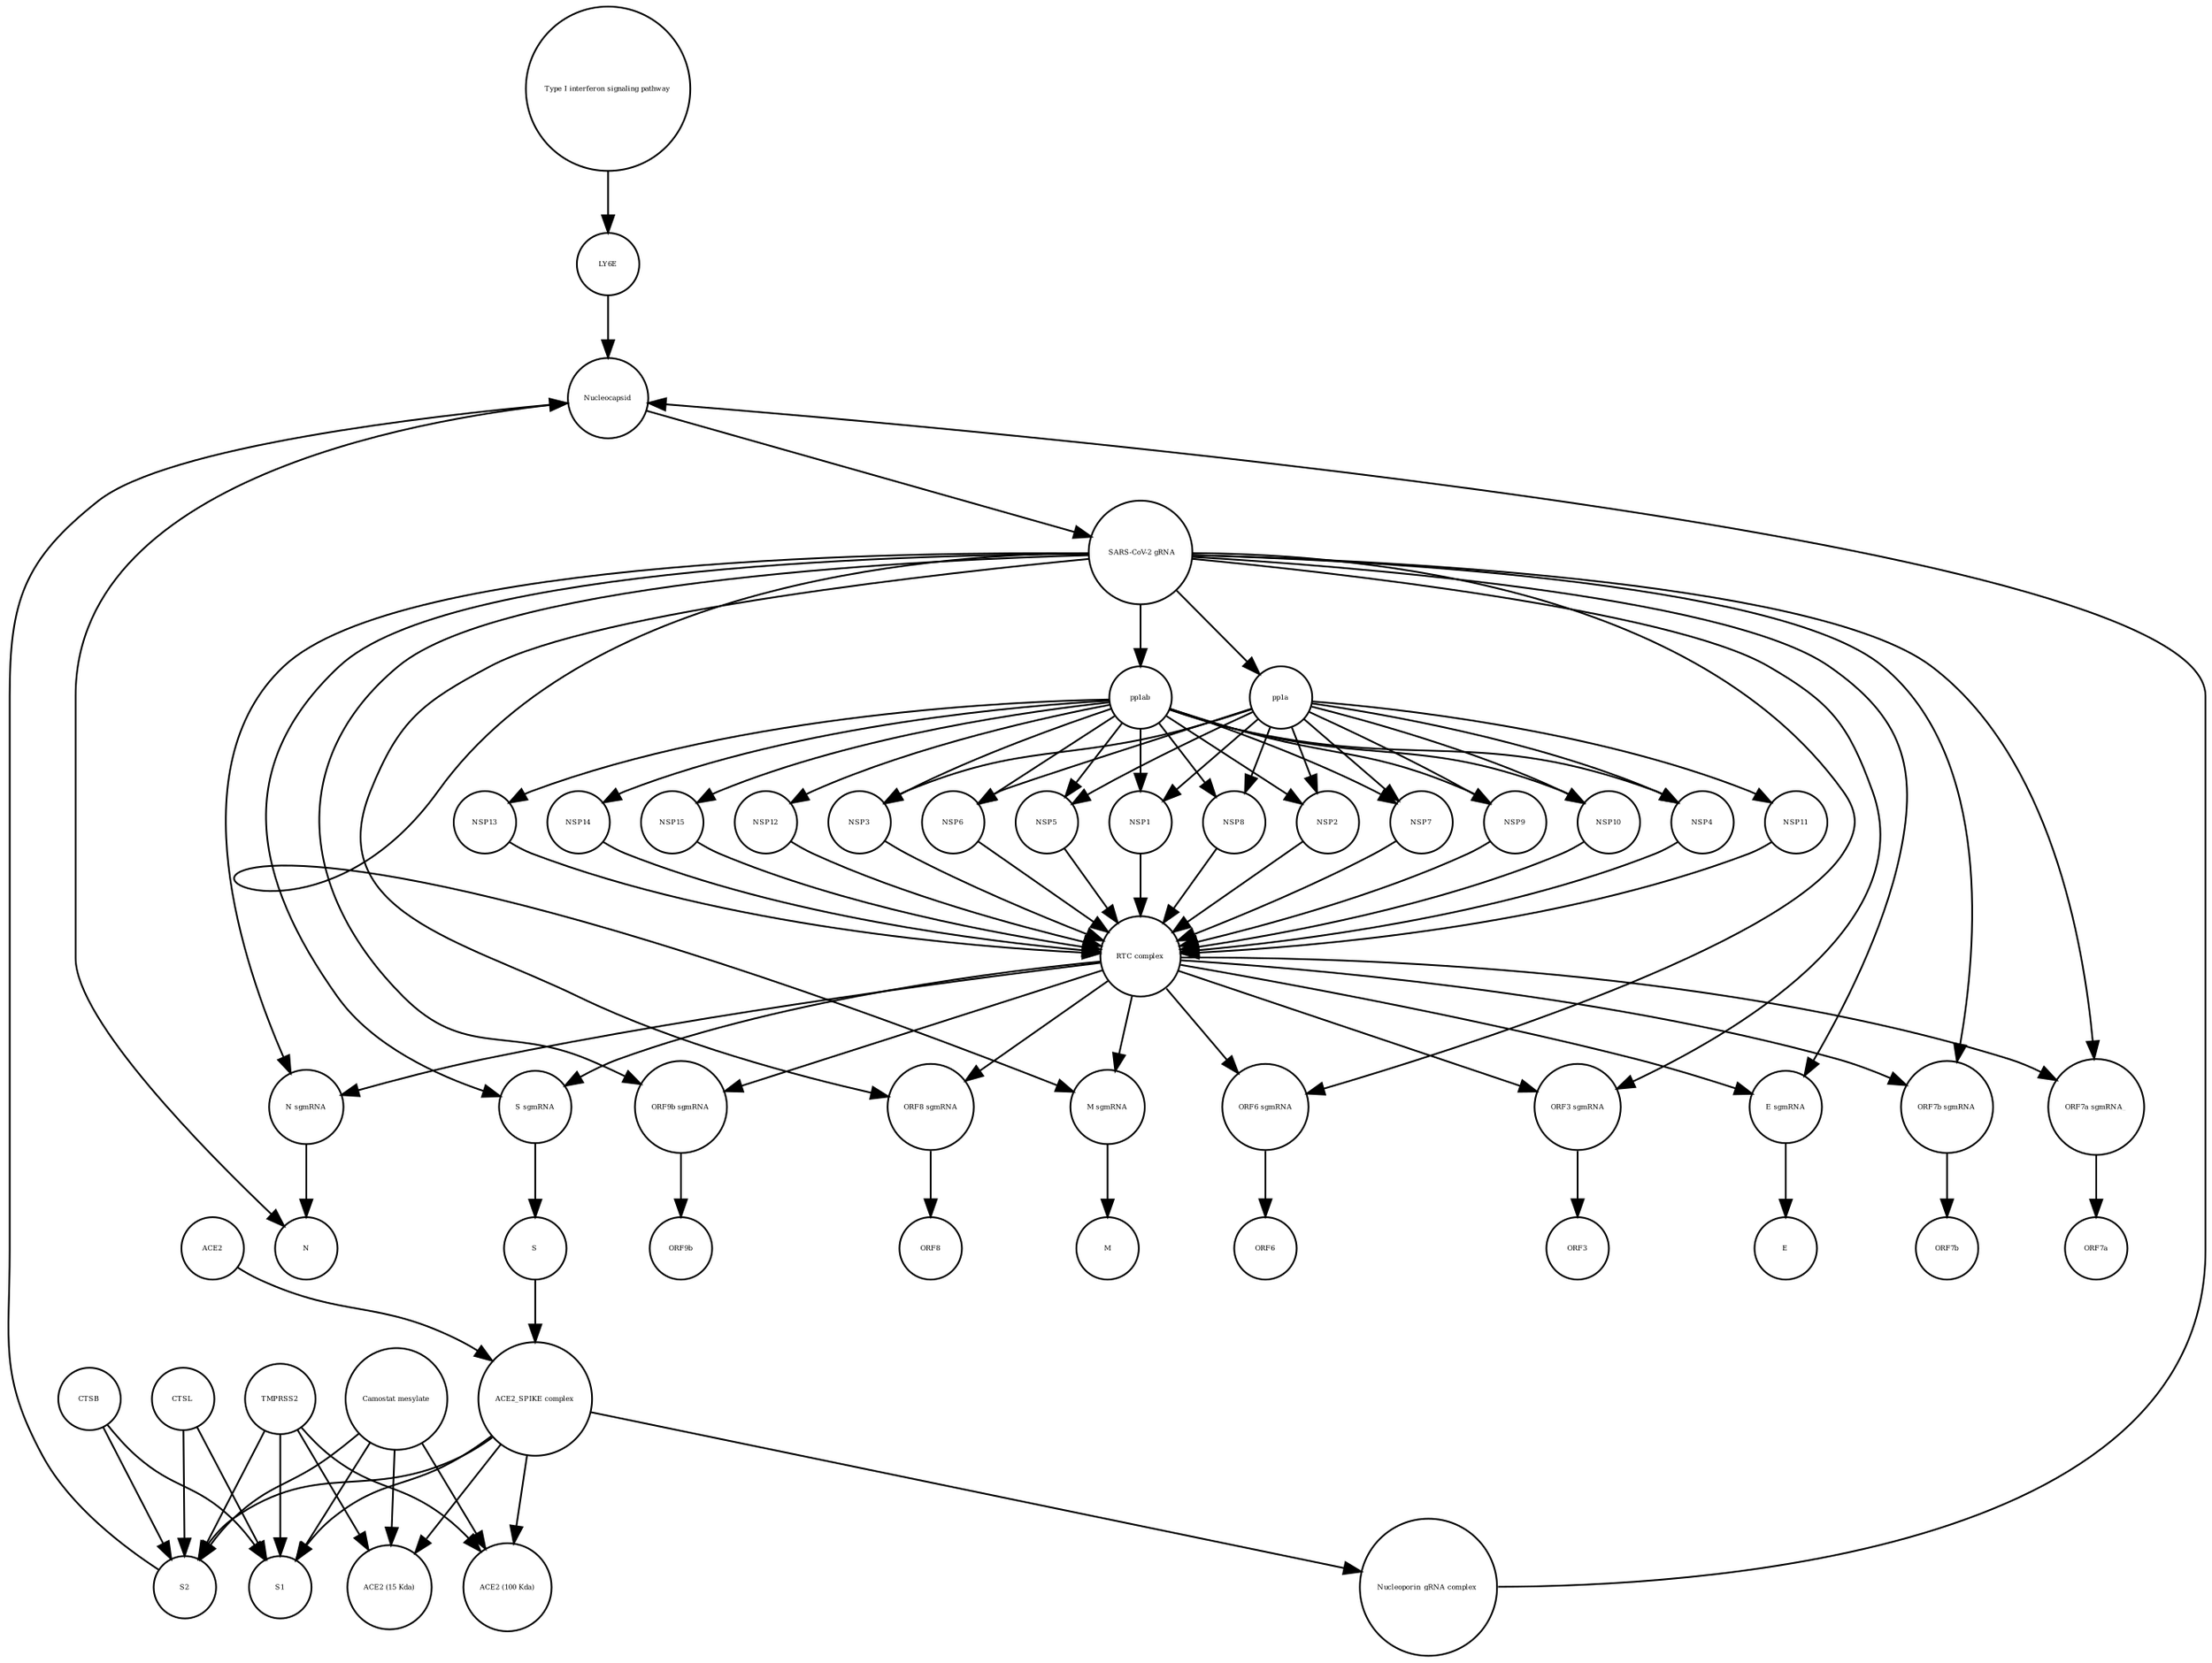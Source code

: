 strict digraph  {
"Type I interferon signaling pathway" [annotation="", bipartite=0, cls=phenotype, fontsize=4, label="Type I interferon signaling pathway", shape=circle];
LY6E [annotation="", bipartite=0, cls=macromolecule, fontsize=4, label=LY6E, shape=circle];
"ORF9b sgmRNA" [annotation="", bipartite=0, cls="nucleic acid feature", fontsize=4, label="ORF9b sgmRNA", shape=circle];
" SARS-CoV-2 gRNA" [annotation="", bipartite=0, cls="nucleic acid feature", fontsize=4, label=" SARS-CoV-2 gRNA", shape=circle];
NSP8 [annotation="", bipartite=0, cls=macromolecule, fontsize=4, label=NSP8, shape=circle];
"Camostat mesylate" [annotation="urn_miriam_pubchem.compound_2536", bipartite=0, cls="simple chemical", fontsize=4, label="Camostat mesylate", shape=circle];
"ACE2 (100 Kda)" [annotation="", bipartite=0, cls=macromolecule, fontsize=4, label="ACE2 (100 Kda)", shape=circle];
S2 [annotation="", bipartite=0, cls=macromolecule, fontsize=4, label=S2, shape=circle];
"N sgmRNA" [annotation="", bipartite=0, cls="nucleic acid feature", fontsize=4, label="N sgmRNA", shape=circle];
NSP13 [annotation="", bipartite=0, cls=macromolecule, fontsize=4, label=NSP13, shape=circle];
NSP11 [annotation="", bipartite=0, cls=macromolecule, fontsize=4, label=NSP11, shape=circle];
pp1a [annotation="", bipartite=0, cls=macromolecule, fontsize=4, label=pp1a, shape=circle];
"ORF8 sgmRNA" [annotation="", bipartite=0, cls="nucleic acid feature", fontsize=4, label="ORF8 sgmRNA", shape=circle];
S [annotation="", bipartite=0, cls=macromolecule, fontsize=4, label=S, shape=circle];
S1 [annotation="", bipartite=0, cls=macromolecule, fontsize=4, label=S1, shape=circle];
pp1ab [annotation="", bipartite=0, cls=macromolecule, fontsize=4, label=pp1ab, shape=circle];
"ACE2 (15 Kda)" [annotation="", bipartite=0, cls=macromolecule, fontsize=4, label="ACE2 (15 Kda)", shape=circle];
ORF6 [annotation="", bipartite=0, cls=macromolecule, fontsize=4, label=ORF6, shape=circle];
N [annotation="", bipartite=0, cls=macromolecule, fontsize=4, label=N, shape=circle];
Nucleocapsid [annotation="", bipartite=0, cls=complex, fontsize=4, label=Nucleocapsid, shape=circle];
"ACE2_SPIKE complex" [annotation="", bipartite=0, cls=complex, fontsize=4, label="ACE2_SPIKE complex", shape=circle];
ACE2 [annotation="", bipartite=0, cls=macromolecule, fontsize=4, label=ACE2, shape=circle];
ORF9b [annotation="", bipartite=0, cls=macromolecule, fontsize=4, label=ORF9b, shape=circle];
NSP2 [annotation="", bipartite=0, cls=macromolecule, fontsize=4, label=NSP2, shape=circle];
NSP7 [annotation="", bipartite=0, cls=macromolecule, fontsize=4, label=NSP7, shape=circle];
"M sgmRNA" [annotation="", bipartite=0, cls="nucleic acid feature", fontsize=4, label="M sgmRNA", shape=circle];
ORF7a [annotation="", bipartite=0, cls=macromolecule, fontsize=4, label=ORF7a, shape=circle];
NSP9 [annotation="", bipartite=0, cls=macromolecule, fontsize=4, label=NSP9, shape=circle];
NSP10 [annotation="", bipartite=0, cls=macromolecule, fontsize=4, label=NSP10, shape=circle];
CTSL [annotation="", bipartite=0, cls=macromolecule, fontsize=4, label=CTSL, shape=circle];
ORF3 [annotation="", bipartite=0, cls=macromolecule, fontsize=4, label=ORF3, shape=circle];
"Nucleoporin_gRNA complex " [annotation="", bipartite=0, cls=complex, fontsize=4, label="Nucleoporin_gRNA complex ", shape=circle];
ORF8 [annotation="", bipartite=0, cls=macromolecule, fontsize=4, label=ORF8, shape=circle];
NSP14 [annotation="", bipartite=0, cls=macromolecule, fontsize=4, label=NSP14, shape=circle];
NSP4 [annotation="", bipartite=0, cls=macromolecule, fontsize=4, label=NSP4, shape=circle];
"RTC complex" [annotation="", bipartite=0, cls=complex, fontsize=4, label="RTC complex", shape=circle];
M [annotation="", bipartite=0, cls=macromolecule, fontsize=4, label=M, shape=circle];
"ORF6 sgmRNA" [annotation="", bipartite=0, cls="nucleic acid feature", fontsize=4, label="ORF6 sgmRNA", shape=circle];
NSP3 [annotation="", bipartite=0, cls=macromolecule, fontsize=4, label=NSP3, shape=circle];
CTSB [annotation="", bipartite=0, cls=macromolecule, fontsize=4, label=CTSB, shape=circle];
"ORF3 sgmRNA" [annotation="", bipartite=0, cls="nucleic acid feature", fontsize=4, label="ORF3 sgmRNA", shape=circle];
"E sgmRNA" [annotation="", bipartite=0, cls="nucleic acid feature", fontsize=4, label="E sgmRNA", shape=circle];
NSP6 [annotation="", bipartite=0, cls=macromolecule, fontsize=4, label=NSP6, shape=circle];
"ORF7b sgmRNA" [annotation="", bipartite=0, cls="nucleic acid feature", fontsize=4, label="ORF7b sgmRNA", shape=circle];
"S sgmRNA" [annotation="", bipartite=0, cls="nucleic acid feature", fontsize=4, label="S sgmRNA", shape=circle];
E [annotation="", bipartite=0, cls=macromolecule, fontsize=4, label=E, shape=circle];
TMPRSS2 [annotation="", bipartite=0, cls=macromolecule, fontsize=4, label=TMPRSS2, shape=circle];
NSP15 [annotation="", bipartite=0, cls=macromolecule, fontsize=4, label=NSP15, shape=circle];
NSP12 [annotation="", bipartite=0, cls=macromolecule, fontsize=4, label=NSP12, shape=circle];
NSP5 [annotation="", bipartite=0, cls=macromolecule, fontsize=4, label=NSP5, shape=circle];
NSP1 [annotation="", bipartite=0, cls=macromolecule, fontsize=4, label=NSP1, shape=circle];
ORF7b [annotation="", bipartite=0, cls=macromolecule, fontsize=4, label=ORF7b, shape=circle];
"ORF7a sgmRNA_" [annotation="", bipartite=0, cls="nucleic acid feature", fontsize=4, label="ORF7a sgmRNA_", shape=circle];
"Type I interferon signaling pathway" -> LY6E  [annotation="", interaction_type=stimulation];
LY6E -> Nucleocapsid  [annotation="urn_miriam_doi_10.1101%2F2020.03.05.979260|urn_miriam_doi_10.1101%2F2020.04.02.021469", interaction_type=inhibition];
"ORF9b sgmRNA" -> ORF9b  [annotation="", interaction_type=production];
" SARS-CoV-2 gRNA" -> "ORF8 sgmRNA"  [annotation="", interaction_type=production];
" SARS-CoV-2 gRNA" -> "ORF9b sgmRNA"  [annotation="", interaction_type=production];
" SARS-CoV-2 gRNA" -> "ORF3 sgmRNA"  [annotation="", interaction_type=production];
" SARS-CoV-2 gRNA" -> "E sgmRNA"  [annotation="", interaction_type=production];
" SARS-CoV-2 gRNA" -> "ORF7b sgmRNA"  [annotation="", interaction_type=production];
" SARS-CoV-2 gRNA" -> "S sgmRNA"  [annotation="", interaction_type=production];
" SARS-CoV-2 gRNA" -> "ORF6 sgmRNA"  [annotation="", interaction_type=production];
" SARS-CoV-2 gRNA" -> "N sgmRNA"  [annotation="", interaction_type=production];
" SARS-CoV-2 gRNA" -> "M sgmRNA"  [annotation="", interaction_type=production];
" SARS-CoV-2 gRNA" -> "ORF7a sgmRNA_"  [annotation="", interaction_type=production];
" SARS-CoV-2 gRNA" -> pp1a  [annotation="", interaction_type=production];
" SARS-CoV-2 gRNA" -> pp1ab  [annotation="", interaction_type=production];
NSP8 -> "RTC complex"  [annotation="", interaction_type=production];
"Camostat mesylate" -> "ACE2 (100 Kda)"  [annotation="urn_miriam_pubmed_32142651|urn_miriam_pubmed_32094589|urn_miriam_pubmed_24227843", interaction_type=inhibition];
"Camostat mesylate" -> "ACE2 (15 Kda)"  [annotation="urn_miriam_pubmed_32142651|urn_miriam_pubmed_32094589|urn_miriam_pubmed_24227843", interaction_type=inhibition];
"Camostat mesylate" -> S2  [annotation="urn_miriam_pubmed_32142651|urn_miriam_pubmed_32094589|urn_miriam_pubmed_24227843", interaction_type=inhibition];
"Camostat mesylate" -> S1  [annotation="urn_miriam_pubmed_32142651|urn_miriam_pubmed_32094589|urn_miriam_pubmed_24227843", interaction_type=inhibition];
S2 -> Nucleocapsid  [annotation="urn_miriam_doi_10.1101%2F2020.03.05.979260|urn_miriam_doi_10.1101%2F2020.04.02.021469", interaction_type=stimulation];
"N sgmRNA" -> N  [annotation="", interaction_type=production];
NSP13 -> "RTC complex"  [annotation="", interaction_type=production];
NSP11 -> "RTC complex"  [annotation="", interaction_type=production];
pp1a -> NSP10  [annotation=urn_miriam_pubmed_31226023, interaction_type=catalysis];
pp1a -> NSP6  [annotation=urn_miriam_pubmed_31226023, interaction_type=catalysis];
pp1a -> NSP4  [annotation=urn_miriam_pubmed_31226023, interaction_type=catalysis];
pp1a -> NSP8  [annotation=urn_miriam_pubmed_31226023, interaction_type=catalysis];
pp1a -> NSP3  [annotation=urn_miriam_pubmed_31226023, interaction_type=catalysis];
pp1a -> NSP11  [annotation=urn_miriam_pubmed_31226023, interaction_type=catalysis];
pp1a -> NSP9  [annotation=urn_miriam_pubmed_31226023, interaction_type=catalysis];
pp1a -> NSP5  [annotation=urn_miriam_pubmed_31226023, interaction_type=catalysis];
pp1a -> NSP2  [annotation=urn_miriam_pubmed_31226023, interaction_type=catalysis];
pp1a -> NSP7  [annotation=urn_miriam_pubmed_31226023, interaction_type=catalysis];
pp1a -> NSP1  [annotation=urn_miriam_pubmed_31226023, interaction_type=catalysis];
"ORF8 sgmRNA" -> ORF8  [annotation="", interaction_type=production];
S -> "ACE2_SPIKE complex"  [annotation="", interaction_type=production];
pp1ab -> NSP9  [annotation=urn_miriam_pubmed_31226023, interaction_type=catalysis];
pp1ab -> NSP10  [annotation=urn_miriam_pubmed_31226023, interaction_type=catalysis];
pp1ab -> NSP14  [annotation=urn_miriam_pubmed_31226023, interaction_type=catalysis];
pp1ab -> NSP6  [annotation=urn_miriam_pubmed_31226023, interaction_type=catalysis];
pp1ab -> NSP4  [annotation=urn_miriam_pubmed_31226023, interaction_type=catalysis];
pp1ab -> NSP8  [annotation=urn_miriam_pubmed_31226023, interaction_type=catalysis];
pp1ab -> NSP15  [annotation=urn_miriam_pubmed_31226023, interaction_type=catalysis];
pp1ab -> NSP3  [annotation=urn_miriam_pubmed_31226023, interaction_type=catalysis];
pp1ab -> NSP13  [annotation=urn_miriam_pubmed_31226023, interaction_type=catalysis];
pp1ab -> NSP12  [annotation=urn_miriam_pubmed_31226023, interaction_type=catalysis];
pp1ab -> NSP5  [annotation=urn_miriam_pubmed_31226023, interaction_type=catalysis];
pp1ab -> NSP2  [annotation=urn_miriam_pubmed_31226023, interaction_type=catalysis];
pp1ab -> NSP7  [annotation=urn_miriam_pubmed_31226023, interaction_type=catalysis];
pp1ab -> NSP1  [annotation=urn_miriam_pubmed_31226023, interaction_type=catalysis];
Nucleocapsid -> " SARS-CoV-2 gRNA"  [annotation="", interaction_type=production];
Nucleocapsid -> N  [annotation="", interaction_type=production];
"ACE2_SPIKE complex" -> "Nucleoporin_gRNA complex "  [annotation="urn_miriam_pubmed_32142651|urn_miriam_pubmed_32094589", interaction_type=stimulation];
"ACE2_SPIKE complex" -> S1  [annotation="", interaction_type=production];
"ACE2_SPIKE complex" -> S2  [annotation="", interaction_type=production];
"ACE2_SPIKE complex" -> "ACE2 (15 Kda)"  [annotation="", interaction_type=production];
"ACE2_SPIKE complex" -> "ACE2 (100 Kda)"  [annotation="", interaction_type=production];
ACE2 -> "ACE2_SPIKE complex"  [annotation="", interaction_type=production];
NSP2 -> "RTC complex"  [annotation="", interaction_type=production];
NSP7 -> "RTC complex"  [annotation="", interaction_type=production];
"M sgmRNA" -> M  [annotation="", interaction_type=production];
NSP9 -> "RTC complex"  [annotation="", interaction_type=production];
NSP10 -> "RTC complex"  [annotation="", interaction_type=production];
CTSL -> S2  [annotation=urn_miriam_pubmed_32142651, interaction_type=catalysis];
CTSL -> S1  [annotation=urn_miriam_pubmed_32142651, interaction_type=catalysis];
"Nucleoporin_gRNA complex " -> Nucleocapsid  [annotation="", interaction_type=production];
NSP14 -> "RTC complex"  [annotation="", interaction_type=production];
NSP4 -> "RTC complex"  [annotation="", interaction_type=production];
"RTC complex" -> "ORF8 sgmRNA"  [annotation=urn_miriam_pubmed_31226023, interaction_type="necessary stimulation"];
"RTC complex" -> "ORF9b sgmRNA"  [annotation=urn_miriam_pubmed_31226023, interaction_type="necessary stimulation"];
"RTC complex" -> "ORF3 sgmRNA"  [annotation=urn_miriam_pubmed_31226023, interaction_type="necessary stimulation"];
"RTC complex" -> "E sgmRNA"  [annotation=urn_miriam_pubmed_31226023, interaction_type="necessary stimulation"];
"RTC complex" -> "ORF7b sgmRNA"  [annotation=urn_miriam_pubmed_31226023, interaction_type="necessary stimulation"];
"RTC complex" -> "S sgmRNA"  [annotation=urn_miriam_pubmed_31226023, interaction_type="necessary stimulation"];
"RTC complex" -> "ORF6 sgmRNA"  [annotation=urn_miriam_pubmed_31226023, interaction_type="necessary stimulation"];
"RTC complex" -> "N sgmRNA"  [annotation=urn_miriam_pubmed_31226023, interaction_type="necessary stimulation"];
"RTC complex" -> "M sgmRNA"  [annotation=urn_miriam_pubmed_31226023, interaction_type="necessary stimulation"];
"RTC complex" -> "ORF7a sgmRNA_"  [annotation=urn_miriam_pubmed_31226023, interaction_type="necessary stimulation"];
"ORF6 sgmRNA" -> ORF6  [annotation="", interaction_type=production];
NSP3 -> "RTC complex"  [annotation="", interaction_type=production];
CTSB -> S2  [annotation=urn_miriam_pubmed_32142651, interaction_type=catalysis];
CTSB -> S1  [annotation=urn_miriam_pubmed_32142651, interaction_type=catalysis];
"ORF3 sgmRNA" -> ORF3  [annotation="", interaction_type=production];
"E sgmRNA" -> E  [annotation="", interaction_type=production];
NSP6 -> "RTC complex"  [annotation="", interaction_type=production];
"ORF7b sgmRNA" -> ORF7b  [annotation="", interaction_type=production];
"S sgmRNA" -> S  [annotation="", interaction_type=production];
TMPRSS2 -> "ACE2 (100 Kda)"  [annotation="urn_miriam_pubmed_32142651|urn_miriam_pubmed_32094589|urn_miriam_pubmed_24227843", interaction_type=catalysis];
TMPRSS2 -> "ACE2 (15 Kda)"  [annotation="urn_miriam_pubmed_32142651|urn_miriam_pubmed_32094589|urn_miriam_pubmed_24227843", interaction_type=catalysis];
TMPRSS2 -> S2  [annotation="urn_miriam_pubmed_32142651|urn_miriam_pubmed_32094589|urn_miriam_pubmed_24227843", interaction_type=catalysis];
TMPRSS2 -> S1  [annotation="urn_miriam_pubmed_32142651|urn_miriam_pubmed_32094589|urn_miriam_pubmed_24227843", interaction_type=catalysis];
NSP15 -> "RTC complex"  [annotation="", interaction_type=production];
NSP12 -> "RTC complex"  [annotation="", interaction_type=production];
NSP5 -> "RTC complex"  [annotation="", interaction_type=production];
NSP1 -> "RTC complex"  [annotation="", interaction_type=production];
"ORF7a sgmRNA_" -> ORF7a  [annotation="", interaction_type=production];
}
